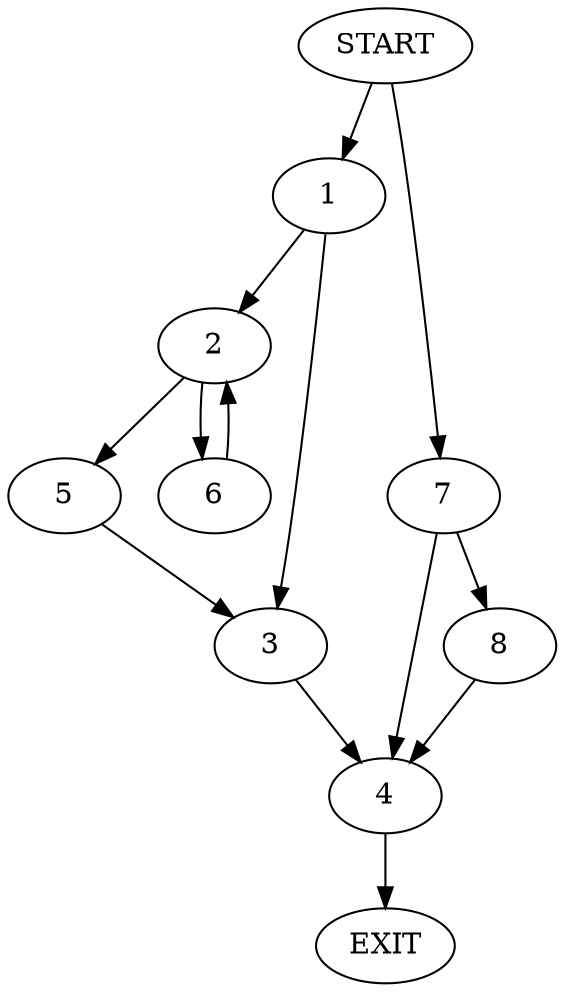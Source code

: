 digraph {
0 [label="START"]
9 [label="EXIT"]
0 -> 1
1 -> 2
1 -> 3
3 -> 4
2 -> 5
2 -> 6
6 -> 2
5 -> 3
4 -> 9
0 -> 7
7 -> 8
7 -> 4
8 -> 4
}
